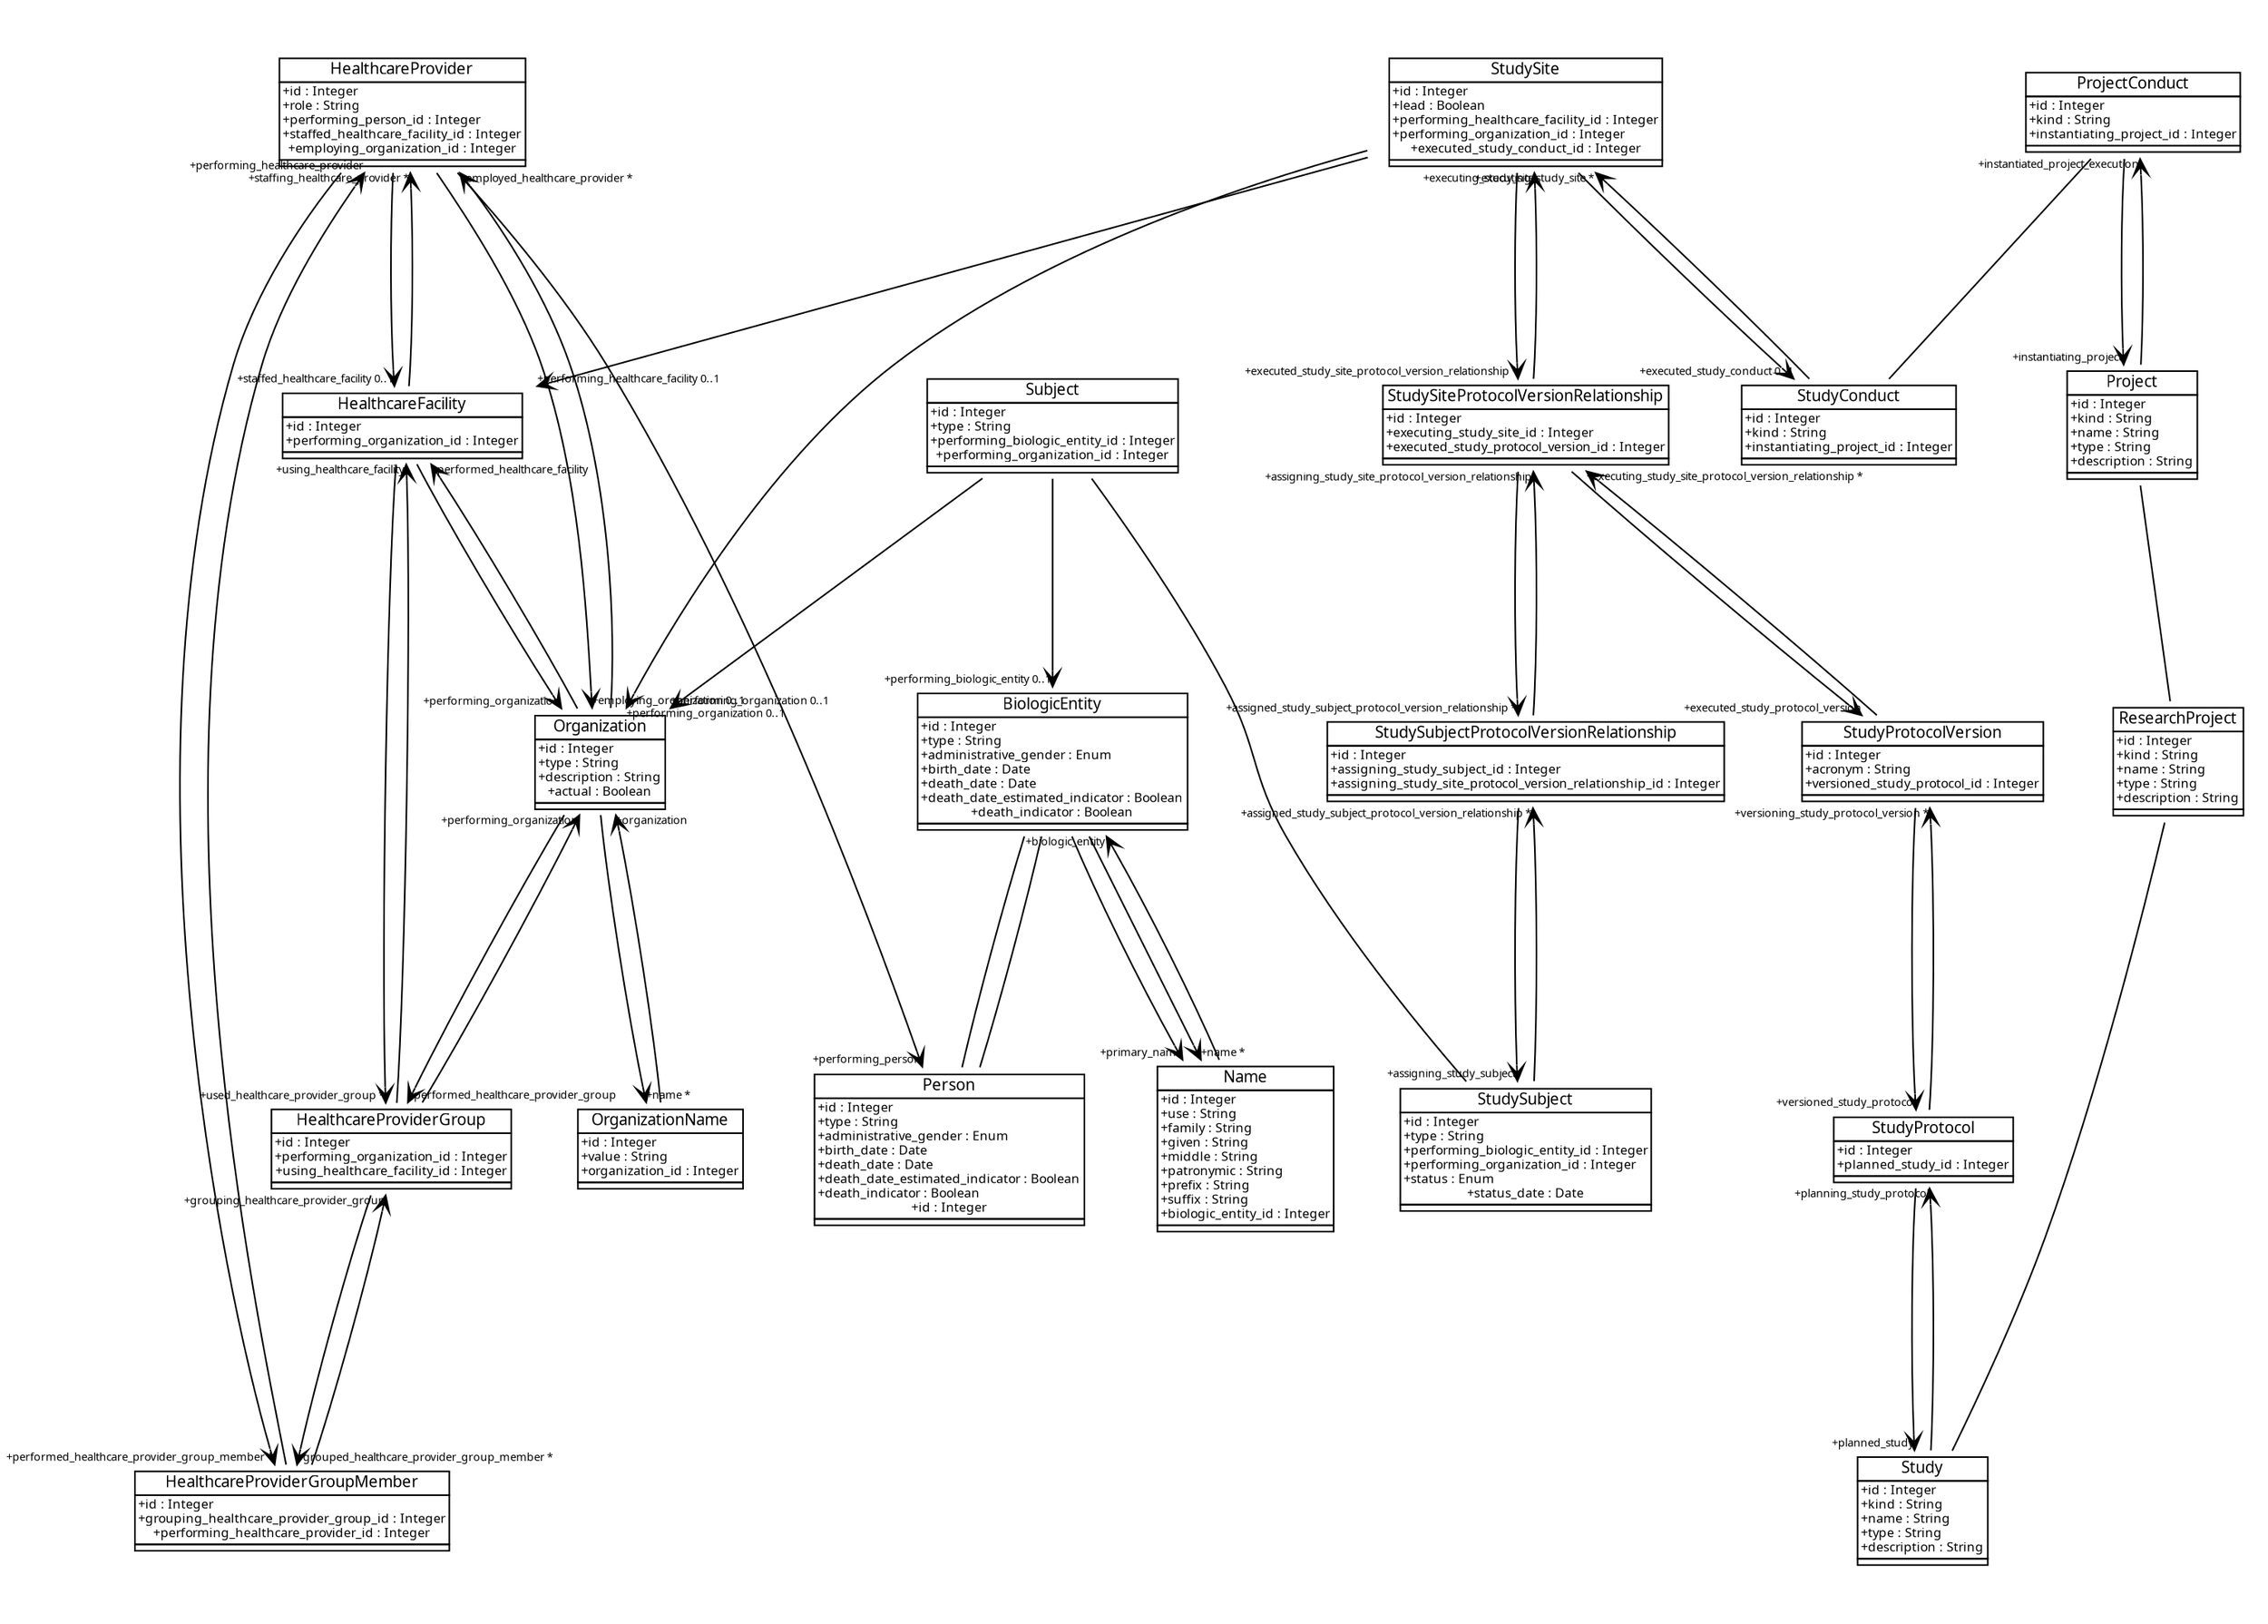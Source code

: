 digraph G {
	graph [bb="0,0,1437.5,1014.8",
		dim=3,
		mode=major,
		overlap=0,
		pack=True,
		prog=neato,
		ratio=.75,
		sep=0.01
	];
	node [label="\N"];
	BiologicEntity	[fontname="Bitstream-Vera Sans",
		fontsize=8.0,
		height=1.3056,
		label=<<TABLE CELLSPACING="0" CELLPADDING="1" BORDER="0" CELLBORDER="1.0" ALIGN="LEFT"><TR><TD><FONT POINT-SIZE="10">BiologicEntity</FONT></TD></TR><TR><TD ALIGN="LEFT">+id : Integer<BR ALIGN="LEFT"/>+type : String<BR ALIGN="LEFT"/>+administrative_gender : Enum<BR ALIGN="LEFT"/>+birth_date : Date<BR ALIGN="LEFT"/>+death_date : Date<BR ALIGN="LEFT"/>+death_date_estimated_indicator : Boolean<BR ALIGN="LEFT"/>+death_indicator : Boolean</TD></TR><TR><TD ALIGN="LEFT"></TD></TR></TABLE>>,
		pos="675.99,539",
		shape=plaintext,
		width=2.7778];
	Name	[fontname="Bitstream-Vera Sans",
		fontsize=8.0,
		height=1.5556,
		label=<<TABLE CELLSPACING="0" CELLPADDING="1" BORDER="0" CELLBORDER="1.0" ALIGN="LEFT"><TR><TD><FONT POINT-SIZE="10">Name</FONT></TD></TR><TR><TD ALIGN="LEFT">+id : Integer<BR ALIGN="LEFT"/>+use : String<BR ALIGN="LEFT"/>+family : String<BR ALIGN="LEFT"/>+given : String<BR ALIGN="LEFT"/>+middle : String<BR ALIGN="LEFT"/>+patronymic : String<BR ALIGN="LEFT"/>+prefix : String<BR ALIGN="LEFT"/>+suffix : String<BR ALIGN="LEFT"/>+biologic_entity_id : Integer</TD></TR><TR><TD ALIGN="LEFT"></TD></TR></TABLE>>,
		pos="796.99,295",
		shape=plaintext,
		width=1.875];
	BiologicEntity -> Name	[arrowhead=vee,
		arrowsize=1.0,
		arrowtail=none,
		fontname="Bitstream-Vera Sans",
		fontsize=7.0,
		head_lp="728.32,355.25",
		headlabel="+primary_name",
		pos="e,757.82,351.25 688.17,491.91 703.78,454.61 729.86,401.64 752.82,360.18",
		style="setlinewidth(1.0)"];
	BiologicEntity -> Name	[arrowhead=vee,
		arrowsize=1.0,
		arrowtail=none,
		fontname="Bitstream-Vera Sans",
		fontsize=7.0,
		head_lp="797.41,355.25",
		headlabel="+name *",
		pos="e,780.91,351.25 709.91,491.91 731.56,454.68 758.38,401.86 776.87,360.44",
		style="setlinewidth(1.0)"];
	Person	[fontname="Bitstream-Vera Sans",
		fontsize=8.0,
		height=1.4306,
		label=<<TABLE CELLSPACING="0" CELLPADDING="1" BORDER="0" CELLBORDER="1.0" ALIGN="LEFT"><TR><TD><FONT POINT-SIZE="10">Person</FONT></TD></TR><TR><TD ALIGN="LEFT">+id : Integer<BR ALIGN="LEFT"/>+type : String<BR ALIGN="LEFT"/>+administrative_gender : Enum<BR ALIGN="LEFT"/>+birth_date : Date<BR ALIGN="LEFT"/>+death_date : Date<BR ALIGN="LEFT"/>+death_date_estimated_indicator : Boolean<BR ALIGN="LEFT"/>+death_indicator : Boolean<BR ALIGN="LEFT"/>+id : Integer</TD></TR><TR><TD ALIGN="LEFT"></TD></TR></TABLE>>,
		pos="610.99,295",
		shape=plaintext,
		width=2.7778];
	BiologicEntity -> Person	[arrowhead=none,
		arrowsize=1.0,
		arrowtail=empty,
		pos="658.18,491.91 645.32,450.36 628.89,389.38 618.95,346.51",
		style="setlinewidth(1.0)"];
	BiologicEntity -> Person	[arrowhead=none,
		arrowsize=1.0,
		arrowtail=empty,
		pos="669.05,491.91 659.58,450.36 643.26,389.38 630.17,346.51",
		style="setlinewidth(1.0)"];
	Name -> BiologicEntity	[arrowhead=vee,
		arrowsize=1.0,
		arrowtail=none,
		fontname="Bitstream-Vera Sans",
		fontsize=7.0,
		head_lp="668.54,487.91",
		headlabel="+biologic_entity",
		pos="e,699.04,491.91 769.37,351.25 749.68,390.62 723.33,443.33 703.64,482.71",
		style="setlinewidth(1.0)"];
	HealthcareFacility	[fontname="Bitstream-Vera Sans",
		fontsize=8.0,
		height=0.68056,
		label=<<TABLE CELLSPACING="0" CELLPADDING="1" BORDER="0" CELLBORDER="1.0" ALIGN="LEFT"><TR><TD><FONT POINT-SIZE="10">HealthcareFacility</FONT></TD></TR><TR><TD ALIGN="LEFT">+id : Integer<BR ALIGN="LEFT"/>+performing_organization_id : Integer</TD></TR><TR><TD ALIGN="LEFT"></TD></TR></TABLE>>,
		pos="265.99,751",
		shape=plaintext,
		width=2.4444];
	HealthcareProvider	[fontname="Bitstream-Vera Sans",
		fontsize=8.0,
		height=1.0556,
		label=<<TABLE CELLSPACING="0" CELLPADDING="1" BORDER="0" CELLBORDER="1.0" ALIGN="LEFT"><TR><TD><FONT POINT-SIZE="10">HealthcareProvider</FONT></TD></TR><TR><TD ALIGN="LEFT">+id : Integer<BR ALIGN="LEFT"/>+role : String<BR ALIGN="LEFT"/>+performing_person_id : Integer<BR ALIGN="LEFT"/>+staffed_healthcare_facility_id : Integer<BR ALIGN="LEFT"/>+employing_organization_id : Integer</TD></TR><TR><TD ALIGN="LEFT"></TD></TR></TABLE>>,
		pos="265.99,948",
		shape=plaintext,
		width=2.5417];
	HealthcareFacility -> HealthcareProvider	[arrowhead=vee,
		arrowsize=1.0,
		arrowtail=none,
		fontname="Bitstream-Vera Sans",
		fontsize=7.0,
		head_lp="212.93,905.86",
		headlabel="+staffing_healthcare_provider *",
		pos="e,271.43,909.86 270.58,775.52 272.93,806.15 273.37,860.42 271.87,899.71",
		style="setlinewidth(1.0)"];
	HealthcareProviderGroup	[fontname="Bitstream-Vera Sans",
		fontsize=8.0,
		height=0.80556,
		label=<<TABLE CELLSPACING="0" CELLPADDING="1" BORDER="0" CELLBORDER="1.0" ALIGN="LEFT"><TR><TD><FONT POINT-SIZE="10">HealthcareProviderGroup</FONT></TD></TR><TR><TD ALIGN="LEFT">+id : Integer<BR ALIGN="LEFT"/>+performing_organization_id : Integer<BR ALIGN="LEFT"/>+using_healthcare_facility_id : Integer</TD></TR><TR><TD ALIGN="LEFT"></TD></TR></TABLE>>,
		pos="258.99,295",
		shape=plaintext,
		width=2.4583];
	HealthcareFacility -> HealthcareProviderGroup	[arrowhead=vee,
		arrowsize=1.0,
		arrowtail=none,
		fontname="Bitstream-Vera Sans",
		fontsize=7.0,
		head_lp="189.96,328.07",
		headlabel="+used_healthcare_provider_group *",
		pos="e,255.96,324.07 262.4,726.23 256.82,652.17 253.07,425.11 255.62,334.21",
		style="setlinewidth(1.0)"];
	Organization	[fontname="Bitstream-Vera Sans",
		fontsize=8.0,
		height=0.93056,
		label=<<TABLE CELLSPACING="0" CELLPADDING="1" BORDER="0" CELLBORDER="1.0" ALIGN="LEFT"><TR><TD><FONT POINT-SIZE="10">Organization</FONT></TD></TR><TR><TD ALIGN="LEFT">+id : Integer<BR ALIGN="LEFT"/>+type : String<BR ALIGN="LEFT"/>+description : String<BR ALIGN="LEFT"/>+actual : Boolean</TD></TR><TR><TD ALIGN="LEFT"></TD></TR></TABLE>>,
		pos="390.99,539",
		shape=plaintext,
		width=1.4583];
	HealthcareFacility -> Organization	[arrowhead=vee,
		arrowsize=1.0,
		arrowtail=none,
		fontname="Bitstream-Vera Sans",
		fontsize=7.0,
		head_lp="318.59,576.51",
		headlabel="+performing_organization",
		pos="e,366.59,572.51 275.62,726.32 293.93,691.09 333.28,624.41 361.03,581.11",
		style="setlinewidth(1.0)"];
	HealthcareProvider -> HealthcareFacility	[arrowhead=vee,
		arrowsize=1.0,
		arrowtail=none,
		fontname="Bitstream-Vera Sans",
		fontsize=7.0,
		head_lp="202.41,779.52",
		headlabel="+staffed_healthcare_facility 0..1",
		pos="e,261.41,775.52 260.56,909.86 258.74,874.01 258.81,820.21 260.75,785.6",
		style="setlinewidth(1.0)"];
	HealthcareProviderGroupMember	[fontname="Bitstream-Vera Sans",
		fontsize=8.0,
		height=0.80556,
		label=<<TABLE CELLSPACING="0" CELLPADDING="1" BORDER="0" CELLBORDER="1.0" ALIGN="LEFT"><TR><TD><FONT POINT-SIZE="10">HealthcareProviderGroupMember</FONT></TD></TR><TR><TD ALIGN="LEFT">+id : Integer<BR ALIGN="LEFT"/>+grouping_healthcare_provider_group_id : Integer<BR ALIGN="LEFT"/>+performing_healthcare_provider_id : Integer</TD></TR><TR><TD ALIGN="LEFT"></TD></TR></TABLE>>,
		pos="196.99,67",
		shape=plaintext,
		width=3.125];
	HealthcareProvider -> HealthcareProviderGroupMember	[arrowhead=vee,
		arrowsize=1.0,
		arrowtail=none,
		fontname="Bitstream-Vera Sans",
		fontsize=7.0,
		head_lp="93,100.29",
		headlabel="+performed_healthcare_provider_group_member *",
		pos="e,186,96.285 227.88,909.85 203.08,879.46 173.22,834.26 159.99,789 86.438,537.41 151.83,215.4 183.09,106.18",
		style="setlinewidth(1.0)"];
	HealthcareProvider -> Organization	[arrowhead=vee,
		arrowsize=1.0,
		arrowtail=none,
		fontname="Bitstream-Vera Sans",
		fontsize=7.0,
		head_lp="440.94,576.82",
		headlabel="+employing_organization 0..1",
		pos="e,385.94,572.82 288.11,909.79 308.9,879.2 338.6,833.74 353.99,789 377.84,719.68 382.42,633.73 385.34,583.08",
		style="setlinewidth(1.0)"];
	HealthcareProvider -> Person	[arrowhead=vee,
		arrowsize=1.0,
		arrowtail=none,
		fontname="Bitstream-Vera Sans",
		fontsize=7.0,
		head_lp="556.42,350.84",
		headlabel="+performing_person",
		pos="e,593.92,346.84 301.18,909.93 329.07,879.23 367.74,833.56 394.99,789 484.66,642.37 556.98,451.94 590.59,356.35",
		style="setlinewidth(1.0)"];
	HealthcareProviderGroup -> HealthcareFacility	[arrowhead=vee,
		arrowsize=1.0,
		arrowtail=none,
		fontname="Bitstream-Vera Sans",
		fontsize=7.0,
		head_lp="220.35,722.23",
		headlabel="+using_healthcare_facility",
		pos="e,268.85,726.23 262.89,324.07 268.4,403.58 271.98,630.09 269.23,716.21",
		style="setlinewidth(1.0)"];
	HealthcareProviderGroup -> HealthcareProviderGroupMember	[arrowhead=vee,
		arrowsize=1.0,
		arrowtail=none,
		fontname="Bitstream-Vera Sans",
		fontsize=7.0,
		head_lp="289.08,100.17",
		headlabel="+grouped_healthcare_provider_group_member *",
		pos="e,200.08,96.165 246.62,265.83 232.96,225.55 212.42,151.35 202.25,106.17",
		style="setlinewidth(1.0)"];
	HealthcareProviderGroup -> Organization	[arrowhead=vee,
		arrowsize=1.0,
		arrowtail=none,
		fontname="Bitstream-Vera Sans",
		fontsize=7.0,
		head_lp="329.98,501.36",
		headlabel="+performing_organization",
		pos="e,377.98,505.36 279,324.36 304.84,366.81 348.89,447.12 373.48,496.27",
		style="setlinewidth(1.0)"];
	HealthcareProviderGroupMember -> HealthcareProvider	[arrowhead=vee,
		arrowsize=1.0,
		arrowtail=none,
		fontname="Bitstream-Vera Sans",
		fontsize=7.0,
		head_lp="304.51,905.85",
		headlabel="+performing_healthcare_provider",
		pos="e,242.51,909.85 193.19,96.285 174.2,194.55 102.07,529.29 177.99,789 190.04,830.19 215.85,871.34 236.55,901.31",
		style="setlinewidth(1.0)"];
	HealthcareProviderGroupMember -> HealthcareProviderGroup	[arrowhead=vee,
		arrowsize=1.0,
		arrowtail=none,
		fontname="Bitstream-Vera Sans",
		fontsize=7.0,
		head_lp="185.41,261.83",
		headlabel="+grouping_healthcare_provider_group",
		pos="e,255.91,265.83 209.36,96.165 223.02,136.45 243.56,210.64 253.73,255.83",
		style="setlinewidth(1.0)"];
	Organization -> HealthcareFacility	[arrowhead=vee,
		arrowsize=1.0,
		arrowtail=none,
		fontname="Bitstream-Vera Sans",
		fontsize=7.0,
		head_lp="342.05,722.32",
		headlabel="+performed_healthcare_facility",
		pos="e,284.55,726.32 376.68,572.51 355.41,612.08 315.89,678.47 290.14,717.87",
		style="setlinewidth(1.0)"];
	Organization -> HealthcareProvider	[arrowhead=vee,
		arrowsize=1.0,
		arrowtail=none,
		fontname="Bitstream-Vera Sans",
		fontsize=7.0,
		head_lp="365.7,913.79",
		headlabel="+employed_healthcare_provider *",
		pos="e,302.7,909.79 397.63,572.82 400.98,621.42 397.53,714.75 371.99,789 357.92,829.9 331.9,871.39 309.05,901.59",
		style="setlinewidth(1.0)"];
	Organization -> HealthcareProviderGroup	[arrowhead=vee,
		arrowsize=1.0,
		arrowtail=none,
		fontname="Bitstream-Vera Sans",
		fontsize=7.0,
		head_lp="342.93,328.36",
		headlabel="+performed_healthcare_provider_group",
		pos="e,269.93,324.36 368.4,505.36 341.52,460.7 297.81,380.73 274.46,333.61",
		style="setlinewidth(1.0)"];
	OrganizationName	[fontname="Bitstream-Vera Sans",
		fontsize=8.0,
		height=0.80556,
		label=<<TABLE CELLSPACING="0" CELLPADDING="1" BORDER="0" CELLBORDER="1.0" ALIGN="LEFT"><TR><TD><FONT POINT-SIZE="10">OrganizationName</FONT></TD></TR><TR><TD ALIGN="LEFT">+id : Integer<BR ALIGN="LEFT"/>+value : String<BR ALIGN="LEFT"/>+organization_id : Integer</TD></TR><TR><TD ALIGN="LEFT"></TD></TR></TABLE>>,
		pos="428.99,295",
		shape=plaintext,
		width=1.7639];
	Organization -> OrganizationName	[arrowhead=vee,
		arrowsize=1.0,
		arrowtail=none,
		fontname="Bitstream-Vera Sans",
		fontsize=7.0,
		head_lp="436.51,328.36",
		headlabel="+name *",
		pos="e,420.01,324.36 391.33,505.36 395.8,460.89 408.18,381.4 417.91,334.21",
		style="setlinewidth(1.0)"];
	OrganizationName -> Organization	[arrowhead=vee,
		arrowsize=1.0,
		arrowtail=none,
		fontname="Bitstream-Vera Sans",
		fontsize=7.0,
		head_lp="426.91,501.36",
		headlabel="+organization",
		pos="e,400.91,505.36 429.07,324.36 425.13,366.55 412.88,446.12 402.98,495.34",
		style="setlinewidth(1.0)"];
	Project	[fontname="Bitstream-Vera Sans",
		fontsize=8.0,
		height=1.0556,
		label=<<TABLE CELLSPACING="0" CELLPADDING="1" BORDER="0" CELLBORDER="1.0" ALIGN="LEFT"><TR><TD><FONT POINT-SIZE="10">Project</FONT></TD></TR><TR><TD ALIGN="LEFT">+id : Integer<BR ALIGN="LEFT"/>+kind : String<BR ALIGN="LEFT"/>+name : String<BR ALIGN="LEFT"/>+type : String<BR ALIGN="LEFT"/>+description : String</TD></TR><TR><TD ALIGN="LEFT"></TD></TR></TABLE>>,
		pos="1356,751",
		shape=plaintext,
		width=1.4583];
	ProjectConduct	[fontname="Bitstream-Vera Sans",
		fontsize=8.0,
		height=0.80556,
		label=<<TABLE CELLSPACING="0" CELLPADDING="1" BORDER="0" CELLBORDER="1.0" ALIGN="LEFT"><TR><TD><FONT POINT-SIZE="10">ProjectConduct</FONT></TD></TR><TR><TD ALIGN="LEFT">+id : Integer<BR ALIGN="LEFT"/>+kind : String<BR ALIGN="LEFT"/>+instantiating_project_id : Integer</TD></TR><TR><TD ALIGN="LEFT"></TD></TR></TABLE>>,
		pos="1356,948",
		shape=plaintext,
		width=2.2083];
	Project -> ProjectConduct	[arrowhead=vee,
		arrowsize=1.0,
		arrowtail=none,
		fontname="Bitstream-Vera Sans",
		fontsize=7.0,
		head_lp="1301.4,914.65",
		headlabel="+instantiated_project_execution",
		pos="e,1360.9,918.65 1361.4,789.06 1363.2,823.24 1363.2,873.79 1361.5,908.44",
		style="setlinewidth(1.0)"];
	ResearchProject	[fontname="Bitstream-Vera Sans",
		fontsize=8.0,
		height=1.0556,
		label=<<TABLE CELLSPACING="0" CELLPADDING="1" BORDER="0" CELLBORDER="1.0" ALIGN="LEFT"><TR><TD><FONT POINT-SIZE="10">ResearchProject</FONT></TD></TR><TR><TD ALIGN="LEFT">+id : Integer<BR ALIGN="LEFT"/>+kind : String<BR ALIGN="LEFT"/>+name : String<BR ALIGN="LEFT"/>+type : String<BR ALIGN="LEFT"/>+description : String</TD></TR><TR><TD ALIGN="LEFT"></TD></TR></TABLE>>,
		pos="1385,539",
		shape=plaintext,
		width=1.4583];
	Project -> ResearchProject	[arrowhead=none,
		arrowsize=1.0,
		arrowtail=empty,
		pos="1361.1,712.94 1366.4,674.67 1374.6,615.3 1379.9,577.04",
		style="setlinewidth(1.0)"];
	ProjectConduct -> Project	[arrowhead=vee,
		arrowsize=1.0,
		arrowtail=none,
		fontname="Bitstream-Vera Sans",
		fontsize=7.0,
		head_lp="1309.6,793.06",
		headlabel="+instantiating_project",
		pos="e,1350.6,789.06 1351.1,918.65 1349,887.36 1348.7,836.51 1350.1,799.2",
		style="setlinewidth(1.0)"];
	StudyConduct	[fontname="Bitstream-Vera Sans",
		fontsize=8.0,
		height=0.80556,
		label=<<TABLE CELLSPACING="0" CELLPADDING="1" BORDER="0" CELLBORDER="1.0" ALIGN="LEFT"><TR><TD><FONT POINT-SIZE="10">StudyConduct</FONT></TD></TR><TR><TD ALIGN="LEFT">+id : Integer<BR ALIGN="LEFT"/>+kind : String<BR ALIGN="LEFT"/>+instantiating_project_id : Integer</TD></TR><TR><TD ALIGN="LEFT"></TD></TR></TABLE>>,
		pos="1177,751",
		shape=plaintext,
		width=2.2083];
	ProjectConduct -> StudyConduct	[arrowhead=none,
		arrowsize=1.0,
		arrowtail=empty,
		pos="1330,918.65 1295.9,881.57 1236.7,817.01 1202.8,780.07",
		style="setlinewidth(1.0)"];
	Study	[fontname="Bitstream-Vera Sans",
		fontsize=8.0,
		height=1.0556,
		label=<<TABLE CELLSPACING="0" CELLPADDING="1" BORDER="0" CELLBORDER="1.0" ALIGN="LEFT"><TR><TD><FONT POINT-SIZE="10">Study</FONT></TD></TR><TR><TD ALIGN="LEFT">+id : Integer<BR ALIGN="LEFT"/>+kind : String<BR ALIGN="LEFT"/>+name : String<BR ALIGN="LEFT"/>+type : String<BR ALIGN="LEFT"/>+description : String</TD></TR><TR><TD ALIGN="LEFT"></TD></TR></TABLE>>,
		pos="1224,67",
		shape=plaintext,
		width=1.4583];
	ResearchProject -> Study	[arrowhead=none,
		arrowsize=1.0,
		arrowtail=empty,
		pos="1376.4,500.61 1362.8,443.45 1334.5,331.23 1301,239 1283.8,191.72 1259.3,139.23 1242.6,105.03",
		style="setlinewidth(1.0)"];
	StudyProtocol	[fontname="Bitstream-Vera Sans",
		fontsize=8.0,
		height=0.68056,
		label=<<TABLE CELLSPACING="0" CELLPADDING="1" BORDER="0" CELLBORDER="1.0" ALIGN="LEFT"><TR><TD><FONT POINT-SIZE="10">StudyProtocol</FONT></TD></TR><TR><TD ALIGN="LEFT">+id : Integer<BR ALIGN="LEFT"/>+planned_study_id : Integer</TD></TR><TR><TD ALIGN="LEFT"></TD></TR></TABLE>>,
		pos="1224,295",
		shape=plaintext,
		width=1.875];
	Study -> StudyProtocol	[arrowhead=vee,
		arrowsize=1.0,
		arrowtail=none,
		fontname="Bitstream-Vera Sans",
		fontsize=7.0,
		head_lp="1180.3,266.24",
		headlabel="+planning_study_protocol",
		pos="e,1228.3,270.24 1229.2,105.22 1231.3,148.25 1231.3,218.48 1229,260.07",
		style="setlinewidth(1.0)"];
	StudySite	[fontname="Bitstream-Vera Sans",
		fontsize=8.0,
		height=1.0556,
		label=<<TABLE CELLSPACING="0" CELLPADDING="1" BORDER="0" CELLBORDER="1.0" ALIGN="LEFT"><TR><TD><FONT POINT-SIZE="10">StudySite</FONT></TD></TR><TR><TD ALIGN="LEFT">+id : Integer<BR ALIGN="LEFT"/>+lead : Boolean<BR ALIGN="LEFT"/>+performing_healthcare_facility_id : Integer<BR ALIGN="LEFT"/>+performing_organization_id : Integer<BR ALIGN="LEFT"/>+executed_study_conduct_id : Integer</TD></TR><TR><TD ALIGN="LEFT"></TD></TR></TABLE>>,
		pos="973.99,948",
		shape=plaintext,
		width=2.7639];
	StudyConduct -> StudySite	[arrowhead=vee,
		arrowsize=1.0,
		arrowtail=none,
		fontname="Bitstream-Vera Sans",
		fontsize=7.0,
		head_lp="973.59,905.86",
		headlabel="+executing_study_site *",
		pos="e,1018.1,909.86 1152.6,780.15 1121.2,812.33 1066.3,865.39 1025.5,903.02",
		style="setlinewidth(1.0)"];
	StudyProtocol -> Study	[arrowhead=vee,
		arrowsize=1.0,
		arrowtail=none,
		fontname="Bitstream-Vera Sans",
		fontsize=7.0,
		head_lp="1188.8,109.22",
		headlabel="+planned_study",
		pos="e,1218.8,105.22 1219.7,270.24 1216.9,233.6 1216.5,162.6 1218.4,115.24",
		style="setlinewidth(1.0)"];
	StudyProtocolVersion	[fontname="Bitstream-Vera Sans",
		fontsize=8.0,
		height=0.80556,
		label=<<TABLE CELLSPACING="0" CELLPADDING="1" BORDER="0" CELLBORDER="1.0" ALIGN="LEFT"><TR><TD><FONT POINT-SIZE="10">StudyProtocolVersion</FONT></TD></TR><TR><TD ALIGN="LEFT">+id : Integer<BR ALIGN="LEFT"/>+acronym : String<BR ALIGN="LEFT"/>+versioned_study_protocol_id : Integer</TD></TR><TR><TD ALIGN="LEFT"></TD></TR></TABLE>>,
		pos="1224,539",
		shape=plaintext,
		width=2.5];
	StudyProtocol -> StudyProtocolVersion	[arrowhead=vee,
		arrowsize=1.0,
		arrowtail=none,
		fontname="Bitstream-Vera Sans",
		fontsize=7.0,
		head_lp="1159,505.77",
		headlabel="+versioning_study_protocol_version *",
		pos="e,1228.5,509.77 1228.2,319.72 1231.3,361.6 1231.6,448.98 1229.1,499.56",
		style="setlinewidth(1.0)"];
	StudyProtocolVersion -> StudyProtocol	[arrowhead=vee,
		arrowsize=1.0,
		arrowtail=none,
		fontname="Bitstream-Vera Sans",
		fontsize=7.0,
		head_lp="1169.8,323.72",
		headlabel="+versioned_study_protocol",
		pos="e,1219.8,319.72 1219.5,509.77 1216.6,465.02 1216.5,377.99 1219.1,329.92",
		style="setlinewidth(1.0)"];
	StudySiteProtocolVersionRelationship	[fontname="Bitstream-Vera Sans",
		fontsize=8.0,
		height=0.80556,
		label=<<TABLE CELLSPACING="0" CELLPADDING="1" BORDER="0" CELLBORDER="1.0" ALIGN="LEFT"><TR><TD><FONT POINT-SIZE="10">StudySiteProtocolVersionRelationship</FONT></TD></TR><TR><TD ALIGN="LEFT">+id : Integer<BR ALIGN="LEFT"/>+executing_study_site_id : Integer<BR ALIGN="LEFT"/>+executed_study_protocol_version_id : Integer</TD></TR><TR><TD ALIGN="LEFT"></TD></TR></TABLE>>,
		pos="973.99,751",
		shape=plaintext,
		width=2.9167];
	StudyProtocolVersion -> StudySiteProtocolVersionRelationship	[arrowhead=vee,
		arrowsize=1.0,
		arrowtail=none,
		fontname="Bitstream-Vera Sans",
		fontsize=7.0,
		head_lp="1112.7,717.9",
		headlabel="+executing_study_site_protocol_version_relationship *",
		pos="e,1012.2,721.9 1195.1,568.27 1152.2,606.45 1071.4,674.42 1020.2,715.54",
		style="setlinewidth(1.0)"];
	StudySite -> HealthcareFacility	[arrowhead=vee,
		arrowsize=1.0,
		arrowtail=none,
		fontname="Bitstream-Vera Sans",
		fontsize=7.0,
		head_lp="417.89,779.52",
		headlabel="+performing_healthcare_facility 0..1",
		pos="e,351.39,775.52 874.43,919.58 738.15,882.04 495.21,815.13 361.24,778.23",
		style="setlinewidth(1.0)"];
	StudySite -> Organization	[arrowhead=vee,
		arrowsize=1.0,
		arrowtail=none,
		fontname="Bitstream-Vera Sans",
		fontsize=7.0,
		head_lp="463.55,568.83",
		headlabel="+performing_organization 0..1",
		pos="e,407.55,572.83 874.26,923.92 788.72,900.48 665.47,857.71 575.99,789 501.29,731.64 442.32,636.45 412.44,581.88",
		style="setlinewidth(1.0)"];
	StudySite -> StudyConduct	[arrowhead=vee,
		arrowsize=1.0,
		arrowtail=none,
		fontname="Bitstream-Vera Sans",
		fontsize=7.0,
		head_lp="1086.8,784.15",
		headlabel="+executed_study_conduct 0..1",
		pos="e,1142.8,780.15 1007.2,909.86 1042.2,874.58 1097,821.91 1134.9,787.26",
		style="setlinewidth(1.0)"];
	StudySite -> StudySiteProtocolVersionRelationship	[arrowhead=vee,
		arrowsize=1.0,
		arrowtail=none,
		fontname="Bitstream-Vera Sans",
		fontsize=7.0,
		head_lp="869.58,784.15",
		headlabel="+executed_study_site_protocol_version_relationship *",
		pos="e,969.08,780.15 968.56,909.86 966.82,875.61 966.8,824.98 968.5,790.35",
		style="setlinewidth(1.0)"];
	StudySiteProtocolVersionRelationship -> StudyProtocolVersion	[arrowhead=vee,
		arrowsize=1.0,
		arrowtail=none,
		fontname="Bitstream-Vera Sans",
		fontsize=7.0,
		head_lp="1121.6,572.21",
		headlabel="+executed_study_protocol_version",
		pos="e,1185.6,568.21 1002.9,721.68 1045.9,683.53 1126.5,615.68 1177.7,574.57",
		style="setlinewidth(1.0)"];
	StudySiteProtocolVersionRelationship -> StudySite	[arrowhead=vee,
		arrowsize=1.0,
		arrowtail=none,
		fontname="Bitstream-Vera Sans",
		fontsize=7.0,
		head_lp="1020.9,905.86",
		headlabel="+executing_study_site",
		pos="e,979.43,909.86 978.91,780.15 980.97,811.39 981.29,862.32 979.87,899.71",
		style="setlinewidth(1.0)"];
	StudySubjectProtocolVersionRelationship	[fontname="Bitstream-Vera Sans",
		fontsize=8.0,
		height=0.80556,
		label=<<TABLE CELLSPACING="0" CELLPADDING="1" BORDER="0" CELLBORDER="1.0" ALIGN="LEFT"><TR><TD><FONT POINT-SIZE="10">StudySubjectProtocolVersionRelationship</FONT></TD></TR><TR><TD ALIGN="LEFT">+id : Integer<BR ALIGN="LEFT"/>+assigning_study_subject_id : Integer<BR ALIGN="LEFT"/>+assigning_study_site_protocol_version_relationship_id : Integer</TD></TR><TR><TD ALIGN="LEFT"></TD></TR></TABLE>>,
		pos="973.99,539",
		shape=plaintext,
		width=3.9444];
	StudySiteProtocolVersionRelationship -> StudySubjectProtocolVersionRelationship	[arrowhead=vee,
		arrowsize=1.0,
		arrowtail=none,
		fontname="Bitstream-Vera Sans",
		fontsize=7.0,
		head_lp="863.71,572.21",
		headlabel="+assigned_study_subject_protocol_version_relationship *",
		pos="e,969.21,568.21 969.2,721.68 966.8,684.71 966.6,619.84 968.63,578.45",
		style="setlinewidth(1.0)"];
	StudySubject	[fontname="Bitstream-Vera Sans",
		fontsize=8.0,
		height=1.1806,
		label=<<TABLE CELLSPACING="0" CELLPADDING="1" BORDER="0" CELLBORDER="1.0" ALIGN="LEFT"><TR><TD><FONT POINT-SIZE="10">StudySubject</FONT></TD></TR><TR><TD ALIGN="LEFT">+id : Integer<BR ALIGN="LEFT"/>+type : String<BR ALIGN="LEFT"/>+performing_biologic_entity_id : Integer<BR ALIGN="LEFT"/>+performing_organization_id : Integer<BR ALIGN="LEFT"/>+status : Enum<BR ALIGN="LEFT"/>+status_date : Date</TD></TR><TR><TD ALIGN="LEFT"></TD></TR></TABLE>>,
		pos="973.99,295",
		shape=plaintext,
		width=2.5417];
	StudySubject -> StudySubjectProtocolVersionRelationship	[arrowhead=vee,
		arrowsize=1.0,
		arrowtail=none,
		fontname="Bitstream-Vera Sans",
		fontsize=7.0,
		head_lp="978.52,505.77",
		headlabel="+assigned_study_subject_protocol_version_relationship *",
		pos="e,978.52,509.77 979.24,337.81 981.3,383.37 981.24,455.62 979.08,499.73",
		style="setlinewidth(1.0)"];
	Subject	[fontname="Bitstream-Vera Sans",
		fontsize=8.0,
		height=0.93056,
		label=<<TABLE CELLSPACING="0" CELLPADDING="1" BORDER="0" CELLBORDER="1.0" ALIGN="LEFT"><TR><TD><FONT POINT-SIZE="10">Subject</FONT></TD></TR><TR><TD ALIGN="LEFT">+id : Integer<BR ALIGN="LEFT"/>+type : String<BR ALIGN="LEFT"/>+performing_biologic_entity_id : Integer<BR ALIGN="LEFT"/>+performing_organization_id : Integer</TD></TR><TR><TD ALIGN="LEFT"></TD></TR></TABLE>>,
		pos="675.99,751",
		shape=plaintext,
		width=2.5417];
	Subject -> BiologicEntity	[arrowhead=vee,
		arrowsize=1.0,
		arrowtail=none,
		fontname="Bitstream-Vera Sans",
		fontsize=7.0,
		head_lp="615.99,590.22",
		headlabel="+performing_biologic_entity 0..1",
		pos="e,675.99,586.22 675.99,717.19 675.99,684.89 675.99,634.93 675.99,596.28",
		style="setlinewidth(1.0)"];
	Subject -> Organization	[arrowhead=vee,
		arrowsize=1.0,
		arrowtail=none,
		fontname="Bitstream-Vera Sans",
		fontsize=7.0,
		head_lp="491.31,576.66",
		headlabel="+performing_organization 0..1",
		pos="e,435.31,572.66 631.77,717.42 580.91,679.94 497.48,618.47 443.4,578.62",
		style="setlinewidth(1.0)"];
	Subject -> StudySubject	[arrowhead=none,
		arrowsize=1.0,
		arrowtail=empty,
		pos="700.6,717.3 724.18,685.05 759.79,633.78 784.99,586 806.02,546.14 800.59,531.1 822.99,492 855.77,434.79 903.53,375.72 936.52,337.59",
		style="setlinewidth(1.0)"];
	StudySubjectProtocolVersionRelationship -> StudySiteProtocolVersionRelationship	[arrowhead=vee,
		arrowsize=1.0,
		arrowtail=none,
		fontname="Bitstream-Vera Sans",
		fontsize=7.0,
		head_lp="881.78,717.68",
		headlabel="+assigning_study_site_protocol_version_relationship",
		pos="e,978.78,721.68 978.77,568.21 981.19,605.2 981.38,670.26 979.35,711.69",
		style="setlinewidth(1.0)"];
	StudySubjectProtocolVersionRelationship -> StudySubject	[arrowhead=vee,
		arrowsize=1.0,
		arrowtail=none,
		fontname="Bitstream-Vera Sans",
		fontsize=7.0,
		head_lp="921.24,341.81",
		headlabel="+assigning_study_subject",
		pos="e,968.74,337.81 969.47,509.77 966.95,470.19 966.57,397.52 968.33,348.01",
		style="setlinewidth(1.0)"];
}
